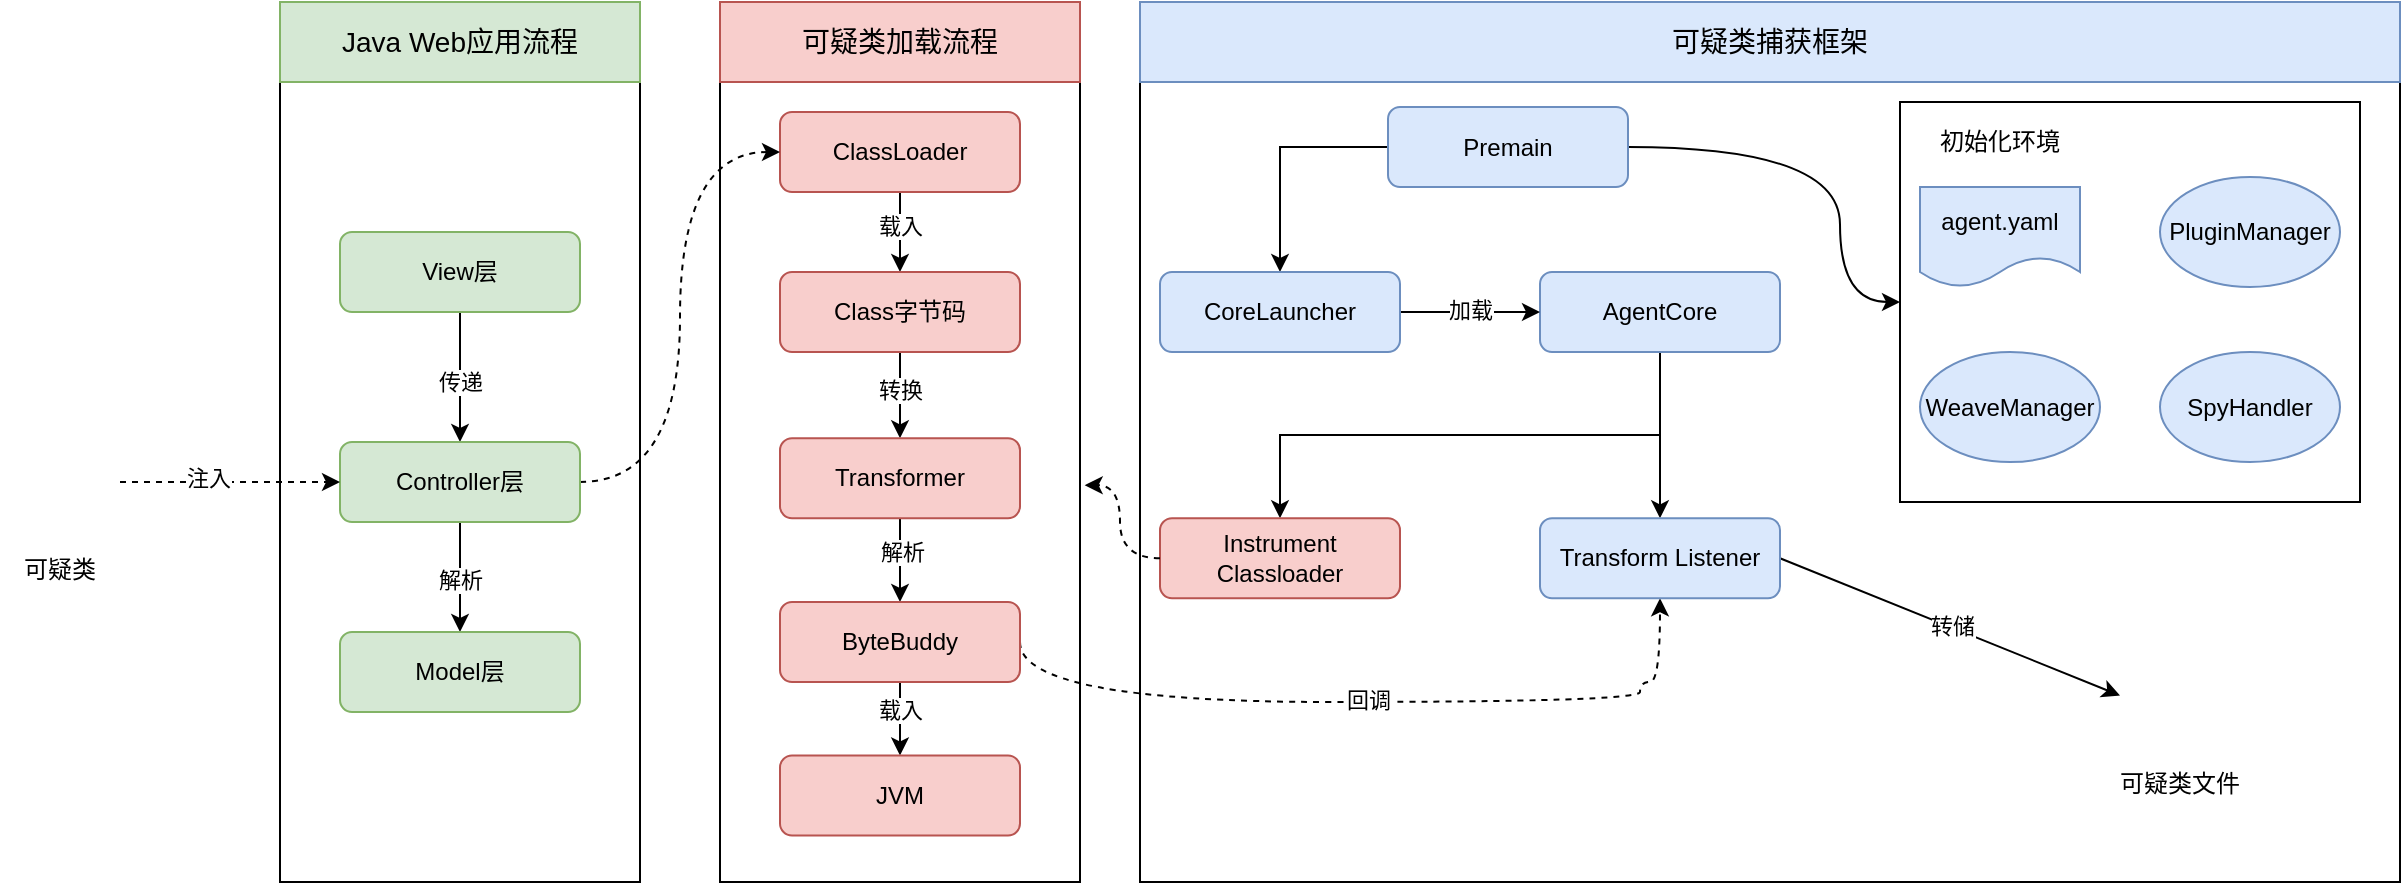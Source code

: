<mxfile version="26.1.1">
  <diagram name="第 1 页" id="BsKIpi1FPCZaXIqp289E">
    <mxGraphModel dx="2838" dy="1091" grid="1" gridSize="10" guides="1" tooltips="1" connect="1" arrows="1" fold="1" page="1" pageScale="1" pageWidth="827" pageHeight="1169" math="0" shadow="0">
      <root>
        <mxCell id="0" />
        <mxCell id="1" parent="0" />
        <mxCell id="ZmvpG405brdyFuqUziVW-1" value="" style="rounded=0;whiteSpace=wrap;html=1;" parent="1" vertex="1">
          <mxGeometry x="350" y="270" width="630" height="440" as="geometry" />
        </mxCell>
        <mxCell id="ZmvpG405brdyFuqUziVW-2" value="" style="rounded=0;whiteSpace=wrap;html=1;" parent="1" vertex="1">
          <mxGeometry x="140" y="270" width="180" height="440" as="geometry" />
        </mxCell>
        <mxCell id="ZmvpG405brdyFuqUziVW-3" value="&lt;font style=&quot;font-size: 14px;&quot;&gt;可疑类加载流程&lt;/font&gt;" style="rounded=0;whiteSpace=wrap;html=1;fillColor=#f8cecc;strokeColor=#b85450;" parent="1" vertex="1">
          <mxGeometry x="140" y="270" width="180" height="40" as="geometry" />
        </mxCell>
        <mxCell id="ZmvpG405brdyFuqUziVW-4" style="edgeStyle=orthogonalEdgeStyle;rounded=0;orthogonalLoop=1;jettySize=auto;html=1;exitX=0.5;exitY=1;exitDx=0;exitDy=0;entryX=0.5;entryY=0;entryDx=0;entryDy=0;" parent="1" source="ZmvpG405brdyFuqUziVW-5" target="ZmvpG405brdyFuqUziVW-7" edge="1">
          <mxGeometry relative="1" as="geometry" />
        </mxCell>
        <mxCell id="7a6S5qip2CbtULaV-IqG-47" value="载入" style="edgeLabel;html=1;align=center;verticalAlign=middle;resizable=0;points=[];" vertex="1" connectable="0" parent="ZmvpG405brdyFuqUziVW-4">
          <mxGeometry x="-0.187" relative="1" as="geometry">
            <mxPoint as="offset" />
          </mxGeometry>
        </mxCell>
        <mxCell id="ZmvpG405brdyFuqUziVW-5" value="ClassLoader" style="rounded=1;whiteSpace=wrap;html=1;fillColor=#f8cecc;strokeColor=#b85450;" parent="1" vertex="1">
          <mxGeometry x="170" y="325" width="120" height="40" as="geometry" />
        </mxCell>
        <mxCell id="ZmvpG405brdyFuqUziVW-6" style="edgeStyle=orthogonalEdgeStyle;rounded=0;orthogonalLoop=1;jettySize=auto;html=1;exitX=0.5;exitY=1;exitDx=0;exitDy=0;entryX=0.5;entryY=0;entryDx=0;entryDy=0;" parent="1" source="ZmvpG405brdyFuqUziVW-7" target="ZmvpG405brdyFuqUziVW-9" edge="1">
          <mxGeometry relative="1" as="geometry" />
        </mxCell>
        <mxCell id="7a6S5qip2CbtULaV-IqG-48" value="转换" style="edgeLabel;html=1;align=center;verticalAlign=middle;resizable=0;points=[];" vertex="1" connectable="0" parent="ZmvpG405brdyFuqUziVW-6">
          <mxGeometry x="-0.14" relative="1" as="geometry">
            <mxPoint as="offset" />
          </mxGeometry>
        </mxCell>
        <mxCell id="ZmvpG405brdyFuqUziVW-7" value="Class字节码" style="rounded=1;whiteSpace=wrap;html=1;fillColor=#f8cecc;strokeColor=#b85450;" parent="1" vertex="1">
          <mxGeometry x="170" y="405" width="120" height="40" as="geometry" />
        </mxCell>
        <mxCell id="ZmvpG405brdyFuqUziVW-8" style="edgeStyle=orthogonalEdgeStyle;rounded=0;orthogonalLoop=1;jettySize=auto;html=1;exitX=0.5;exitY=1;exitDx=0;exitDy=0;entryX=0.5;entryY=0;entryDx=0;entryDy=0;" parent="1" source="ZmvpG405brdyFuqUziVW-9" target="ZmvpG405brdyFuqUziVW-12" edge="1">
          <mxGeometry relative="1" as="geometry" />
        </mxCell>
        <mxCell id="7a6S5qip2CbtULaV-IqG-49" value="解析" style="edgeLabel;html=1;align=center;verticalAlign=middle;resizable=0;points=[];" vertex="1" connectable="0" parent="ZmvpG405brdyFuqUziVW-8">
          <mxGeometry x="-0.209" y="1" relative="1" as="geometry">
            <mxPoint as="offset" />
          </mxGeometry>
        </mxCell>
        <mxCell id="ZmvpG405brdyFuqUziVW-9" value="Transformer" style="rounded=1;whiteSpace=wrap;html=1;fillColor=#f8cecc;strokeColor=#b85450;" parent="1" vertex="1">
          <mxGeometry x="170" y="488.13" width="120" height="40" as="geometry" />
        </mxCell>
        <mxCell id="ZmvpG405brdyFuqUziVW-10" style="edgeStyle=orthogonalEdgeStyle;rounded=0;orthogonalLoop=1;jettySize=auto;html=1;exitX=0.5;exitY=1;exitDx=0;exitDy=0;entryX=0.5;entryY=0;entryDx=0;entryDy=0;" parent="1" source="ZmvpG405brdyFuqUziVW-12" target="ZmvpG405brdyFuqUziVW-13" edge="1">
          <mxGeometry relative="1" as="geometry" />
        </mxCell>
        <mxCell id="7a6S5qip2CbtULaV-IqG-50" value="载入" style="edgeLabel;html=1;align=center;verticalAlign=middle;resizable=0;points=[];" vertex="1" connectable="0" parent="ZmvpG405brdyFuqUziVW-10">
          <mxGeometry x="-0.263" relative="1" as="geometry">
            <mxPoint as="offset" />
          </mxGeometry>
        </mxCell>
        <mxCell id="ZmvpG405brdyFuqUziVW-11" style="edgeStyle=orthogonalEdgeStyle;rounded=0;orthogonalLoop=1;jettySize=auto;html=1;exitX=1;exitY=0.5;exitDx=0;exitDy=0;curved=1;dashed=1;entryX=0.5;entryY=1;entryDx=0;entryDy=0;" parent="1" source="ZmvpG405brdyFuqUziVW-12" target="ZmvpG405brdyFuqUziVW-34" edge="1">
          <mxGeometry relative="1" as="geometry">
            <mxPoint x="600" y="580" as="targetPoint" />
            <Array as="points">
              <mxPoint x="290" y="620" />
              <mxPoint x="600" y="620" />
              <mxPoint x="600" y="610" />
              <mxPoint x="610" y="610" />
            </Array>
          </mxGeometry>
        </mxCell>
        <mxCell id="7a6S5qip2CbtULaV-IqG-56" value="回调" style="edgeLabel;html=1;align=center;verticalAlign=middle;resizable=0;points=[];" vertex="1" connectable="0" parent="ZmvpG405brdyFuqUziVW-11">
          <mxGeometry x="0.013" y="1" relative="1" as="geometry">
            <mxPoint as="offset" />
          </mxGeometry>
        </mxCell>
        <mxCell id="ZmvpG405brdyFuqUziVW-12" value="ByteBuddy" style="rounded=1;whiteSpace=wrap;html=1;fillColor=#f8cecc;strokeColor=#b85450;" parent="1" vertex="1">
          <mxGeometry x="170" y="570" width="120" height="40" as="geometry" />
        </mxCell>
        <mxCell id="ZmvpG405brdyFuqUziVW-13" value="JVM" style="rounded=1;whiteSpace=wrap;html=1;fillColor=#f8cecc;strokeColor=#b85450;" parent="1" vertex="1">
          <mxGeometry x="170" y="646.75" width="120" height="40" as="geometry" />
        </mxCell>
        <mxCell id="ZmvpG405brdyFuqUziVW-18" value="&lt;span style=&quot;font-size: 14px;&quot;&gt;可疑类捕获框架&lt;/span&gt;" style="rounded=0;whiteSpace=wrap;html=1;fillColor=#dae8fc;strokeColor=#6c8ebf;" parent="1" vertex="1">
          <mxGeometry x="350" y="270" width="630" height="40" as="geometry" />
        </mxCell>
        <mxCell id="ZmvpG405brdyFuqUziVW-19" style="edgeStyle=orthogonalEdgeStyle;rounded=0;orthogonalLoop=1;jettySize=auto;html=1;exitX=0.5;exitY=1;exitDx=0;exitDy=0;entryX=0.5;entryY=0;entryDx=0;entryDy=0;" parent="1" source="ZmvpG405brdyFuqUziVW-21" target="ZmvpG405brdyFuqUziVW-33" edge="1">
          <mxGeometry relative="1" as="geometry" />
        </mxCell>
        <mxCell id="ZmvpG405brdyFuqUziVW-20" style="edgeStyle=orthogonalEdgeStyle;rounded=0;orthogonalLoop=1;jettySize=auto;html=1;exitX=0.5;exitY=1;exitDx=0;exitDy=0;entryX=0.5;entryY=0;entryDx=0;entryDy=0;" parent="1" source="ZmvpG405brdyFuqUziVW-21" target="ZmvpG405brdyFuqUziVW-34" edge="1">
          <mxGeometry relative="1" as="geometry" />
        </mxCell>
        <mxCell id="ZmvpG405brdyFuqUziVW-21" value="AgentCore" style="rounded=1;whiteSpace=wrap;html=1;fillColor=#dae8fc;strokeColor=#6c8ebf;" parent="1" vertex="1">
          <mxGeometry x="550" y="405" width="120" height="40" as="geometry" />
        </mxCell>
        <mxCell id="ZmvpG405brdyFuqUziVW-22" style="edgeStyle=orthogonalEdgeStyle;rounded=0;orthogonalLoop=1;jettySize=auto;html=1;exitX=0;exitY=0.5;exitDx=0;exitDy=0;entryX=0.5;entryY=0;entryDx=0;entryDy=0;" parent="1" source="ZmvpG405brdyFuqUziVW-24" target="ZmvpG405brdyFuqUziVW-26" edge="1">
          <mxGeometry relative="1" as="geometry" />
        </mxCell>
        <mxCell id="ZmvpG405brdyFuqUziVW-23" style="edgeStyle=orthogonalEdgeStyle;rounded=0;orthogonalLoop=1;jettySize=auto;html=1;exitX=1;exitY=0.5;exitDx=0;exitDy=0;entryX=0;entryY=0.5;entryDx=0;entryDy=0;curved=1;" parent="1" source="ZmvpG405brdyFuqUziVW-24" target="ZmvpG405brdyFuqUziVW-27" edge="1">
          <mxGeometry relative="1" as="geometry">
            <Array as="points">
              <mxPoint x="700" y="343" />
              <mxPoint x="700" y="420" />
            </Array>
          </mxGeometry>
        </mxCell>
        <mxCell id="ZmvpG405brdyFuqUziVW-24" value="Premain" style="rounded=1;whiteSpace=wrap;html=1;fillColor=#dae8fc;strokeColor=#6c8ebf;" parent="1" vertex="1">
          <mxGeometry x="474" y="322.5" width="120" height="40" as="geometry" />
        </mxCell>
        <mxCell id="ZmvpG405brdyFuqUziVW-25" style="edgeStyle=orthogonalEdgeStyle;rounded=0;orthogonalLoop=1;jettySize=auto;html=1;exitX=1;exitY=0.5;exitDx=0;exitDy=0;entryX=0;entryY=0.5;entryDx=0;entryDy=0;" parent="1" source="ZmvpG405brdyFuqUziVW-26" target="ZmvpG405brdyFuqUziVW-21" edge="1">
          <mxGeometry relative="1" as="geometry" />
        </mxCell>
        <mxCell id="7a6S5qip2CbtULaV-IqG-54" value="加载" style="edgeLabel;html=1;align=center;verticalAlign=middle;resizable=0;points=[];" vertex="1" connectable="0" parent="ZmvpG405brdyFuqUziVW-25">
          <mxGeometry x="-0.016" y="1" relative="1" as="geometry">
            <mxPoint as="offset" />
          </mxGeometry>
        </mxCell>
        <mxCell id="ZmvpG405brdyFuqUziVW-26" value="CoreLauncher" style="rounded=1;whiteSpace=wrap;html=1;fillColor=#dae8fc;strokeColor=#6c8ebf;" parent="1" vertex="1">
          <mxGeometry x="360" y="405" width="120" height="40" as="geometry" />
        </mxCell>
        <mxCell id="ZmvpG405brdyFuqUziVW-27" value="" style="rounded=0;whiteSpace=wrap;html=1;" parent="1" vertex="1">
          <mxGeometry x="730" y="320" width="230" height="200" as="geometry" />
        </mxCell>
        <mxCell id="ZmvpG405brdyFuqUziVW-28" value="初始化&lt;span style=&quot;background-color: transparent; color: light-dark(rgb(0, 0, 0), rgb(255, 255, 255));&quot;&gt;环境&lt;/span&gt;" style="text;html=1;align=center;verticalAlign=middle;whiteSpace=wrap;rounded=0;" parent="1" vertex="1">
          <mxGeometry x="740" y="325" width="80" height="30" as="geometry" />
        </mxCell>
        <mxCell id="ZmvpG405brdyFuqUziVW-29" value="agent.yaml" style="shape=document;whiteSpace=wrap;html=1;boundedLbl=1;fillColor=#dae8fc;strokeColor=#6c8ebf;" parent="1" vertex="1">
          <mxGeometry x="740" y="362.5" width="80" height="50" as="geometry" />
        </mxCell>
        <mxCell id="ZmvpG405brdyFuqUziVW-30" value="PluginManager" style="ellipse;whiteSpace=wrap;html=1;fillColor=#dae8fc;strokeColor=#6c8ebf;" parent="1" vertex="1">
          <mxGeometry x="860" y="357.5" width="90" height="55" as="geometry" />
        </mxCell>
        <mxCell id="ZmvpG405brdyFuqUziVW-31" value="WeaveManager" style="ellipse;whiteSpace=wrap;html=1;fillColor=#dae8fc;strokeColor=#6c8ebf;" parent="1" vertex="1">
          <mxGeometry x="740" y="445" width="90" height="55" as="geometry" />
        </mxCell>
        <mxCell id="ZmvpG405brdyFuqUziVW-32" value="SpyHandler" style="ellipse;whiteSpace=wrap;html=1;fillColor=#dae8fc;strokeColor=#6c8ebf;" parent="1" vertex="1">
          <mxGeometry x="860" y="445" width="90" height="55" as="geometry" />
        </mxCell>
        <mxCell id="ZmvpG405brdyFuqUziVW-33" value="Instrument Classloader" style="rounded=1;whiteSpace=wrap;html=1;fillColor=#f8cecc;strokeColor=#b85450;" parent="1" vertex="1">
          <mxGeometry x="360" y="528.13" width="120" height="40" as="geometry" />
        </mxCell>
        <mxCell id="7a6S5qip2CbtULaV-IqG-45" style="rounded=0;orthogonalLoop=1;jettySize=auto;html=1;exitX=1;exitY=0.5;exitDx=0;exitDy=0;entryX=0;entryY=0.5;entryDx=0;entryDy=0;" edge="1" parent="1" source="ZmvpG405brdyFuqUziVW-34" target="7a6S5qip2CbtULaV-IqG-41">
          <mxGeometry relative="1" as="geometry" />
        </mxCell>
        <mxCell id="7a6S5qip2CbtULaV-IqG-57" value="转储" style="edgeLabel;html=1;align=center;verticalAlign=middle;resizable=0;points=[];" vertex="1" connectable="0" parent="7a6S5qip2CbtULaV-IqG-45">
          <mxGeometry x="0.002" y="1" relative="1" as="geometry">
            <mxPoint as="offset" />
          </mxGeometry>
        </mxCell>
        <mxCell id="ZmvpG405brdyFuqUziVW-34" value="Transform Listener" style="rounded=1;whiteSpace=wrap;html=1;fillColor=#dae8fc;strokeColor=#6c8ebf;" parent="1" vertex="1">
          <mxGeometry x="550" y="528.13" width="120" height="40" as="geometry" />
        </mxCell>
        <mxCell id="7a6S5qip2CbtULaV-IqG-1" value="" style="rounded=0;whiteSpace=wrap;html=1;" vertex="1" parent="1">
          <mxGeometry x="-80" y="270" width="180" height="440" as="geometry" />
        </mxCell>
        <mxCell id="7a6S5qip2CbtULaV-IqG-2" value="&lt;span style=&quot;font-size: 14px;&quot;&gt;Java Web应用流程&lt;/span&gt;" style="rounded=0;whiteSpace=wrap;html=1;fillColor=#d5e8d4;strokeColor=#82b366;" vertex="1" parent="1">
          <mxGeometry x="-80" y="270" width="180" height="40" as="geometry" />
        </mxCell>
        <mxCell id="7a6S5qip2CbtULaV-IqG-5" style="edgeStyle=orthogonalEdgeStyle;rounded=0;orthogonalLoop=1;jettySize=auto;html=1;exitX=0.5;exitY=1;exitDx=0;exitDy=0;entryX=0.5;entryY=0;entryDx=0;entryDy=0;" edge="1" parent="1" source="7a6S5qip2CbtULaV-IqG-6" target="7a6S5qip2CbtULaV-IqG-8">
          <mxGeometry relative="1" as="geometry" />
        </mxCell>
        <mxCell id="7a6S5qip2CbtULaV-IqG-35" value="传递" style="edgeLabel;html=1;align=center;verticalAlign=middle;resizable=0;points=[];" vertex="1" connectable="0" parent="7a6S5qip2CbtULaV-IqG-5">
          <mxGeometry x="-0.103" y="-3" relative="1" as="geometry">
            <mxPoint x="3" y="6" as="offset" />
          </mxGeometry>
        </mxCell>
        <mxCell id="7a6S5qip2CbtULaV-IqG-6" value="View层" style="rounded=1;whiteSpace=wrap;html=1;fillColor=#d5e8d4;strokeColor=#82b366;" vertex="1" parent="1">
          <mxGeometry x="-50" y="385" width="120" height="40" as="geometry" />
        </mxCell>
        <mxCell id="7a6S5qip2CbtULaV-IqG-7" style="edgeStyle=orthogonalEdgeStyle;rounded=0;orthogonalLoop=1;jettySize=auto;html=1;exitX=0.5;exitY=1;exitDx=0;exitDy=0;entryX=0.5;entryY=0;entryDx=0;entryDy=0;" edge="1" parent="1" source="7a6S5qip2CbtULaV-IqG-8" target="7a6S5qip2CbtULaV-IqG-10">
          <mxGeometry relative="1" as="geometry" />
        </mxCell>
        <mxCell id="7a6S5qip2CbtULaV-IqG-36" value="解析" style="edgeLabel;html=1;align=center;verticalAlign=middle;resizable=0;points=[];" vertex="1" connectable="0" parent="7a6S5qip2CbtULaV-IqG-7">
          <mxGeometry x="0.036" relative="1" as="geometry">
            <mxPoint as="offset" />
          </mxGeometry>
        </mxCell>
        <mxCell id="7a6S5qip2CbtULaV-IqG-38" style="edgeStyle=orthogonalEdgeStyle;rounded=0;orthogonalLoop=1;jettySize=auto;html=1;exitX=1;exitY=0.5;exitDx=0;exitDy=0;entryX=0;entryY=0.5;entryDx=0;entryDy=0;dashed=1;curved=1;" edge="1" parent="1" source="7a6S5qip2CbtULaV-IqG-8" target="ZmvpG405brdyFuqUziVW-5">
          <mxGeometry relative="1" as="geometry" />
        </mxCell>
        <mxCell id="7a6S5qip2CbtULaV-IqG-8" value="Controller层" style="rounded=1;whiteSpace=wrap;html=1;fillColor=#d5e8d4;strokeColor=#82b366;" vertex="1" parent="1">
          <mxGeometry x="-50" y="490" width="120" height="40" as="geometry" />
        </mxCell>
        <mxCell id="7a6S5qip2CbtULaV-IqG-10" value="Model层" style="rounded=1;whiteSpace=wrap;html=1;fillColor=#d5e8d4;strokeColor=#82b366;" vertex="1" parent="1">
          <mxGeometry x="-50" y="585" width="120" height="40" as="geometry" />
        </mxCell>
        <mxCell id="7a6S5qip2CbtULaV-IqG-34" value="" style="group" vertex="1" connectable="0" parent="1">
          <mxGeometry x="-220" y="476.25" width="60" height="63.75" as="geometry" />
        </mxCell>
        <mxCell id="7a6S5qip2CbtULaV-IqG-31" value="可疑类" style="shape=image;verticalLabelPosition=bottom;labelBackgroundColor=default;verticalAlign=top;aspect=fixed;imageAspect=0;image=https://cdn-icons-png.flaticon.com/128/2920/2920277.png;" vertex="1" parent="7a6S5qip2CbtULaV-IqG-34">
          <mxGeometry y="3.75" width="60" height="60" as="geometry" />
        </mxCell>
        <mxCell id="7a6S5qip2CbtULaV-IqG-32" value="" style="shape=image;verticalLabelPosition=bottom;labelBackgroundColor=default;verticalAlign=top;aspect=fixed;imageAspect=0;image=https://cdn-icons-png.flaticon.com/128/9392/9392723.png;" vertex="1" parent="7a6S5qip2CbtULaV-IqG-34">
          <mxGeometry x="31.25" width="28.75" height="28.75" as="geometry" />
        </mxCell>
        <mxCell id="7a6S5qip2CbtULaV-IqG-37" style="edgeStyle=orthogonalEdgeStyle;rounded=0;orthogonalLoop=1;jettySize=auto;html=1;exitX=1;exitY=0.5;exitDx=0;exitDy=0;entryX=0;entryY=0.5;entryDx=0;entryDy=0;dashed=1;" edge="1" parent="1" source="7a6S5qip2CbtULaV-IqG-31" target="7a6S5qip2CbtULaV-IqG-8">
          <mxGeometry relative="1" as="geometry" />
        </mxCell>
        <mxCell id="7a6S5qip2CbtULaV-IqG-39" value="注入" style="edgeLabel;html=1;align=center;verticalAlign=middle;resizable=0;points=[];" vertex="1" connectable="0" parent="7a6S5qip2CbtULaV-IqG-37">
          <mxGeometry x="-0.199" y="2" relative="1" as="geometry">
            <mxPoint as="offset" />
          </mxGeometry>
        </mxCell>
        <mxCell id="7a6S5qip2CbtULaV-IqG-40" value="" style="group" vertex="1" connectable="0" parent="1">
          <mxGeometry x="840" y="583" width="60" height="63.75" as="geometry" />
        </mxCell>
        <mxCell id="7a6S5qip2CbtULaV-IqG-41" value="可疑类文件" style="shape=image;verticalLabelPosition=bottom;labelBackgroundColor=default;verticalAlign=top;aspect=fixed;imageAspect=0;image=https://cdn-icons-png.flaticon.com/128/2920/2920277.png;" vertex="1" parent="7a6S5qip2CbtULaV-IqG-40">
          <mxGeometry y="3.75" width="60" height="60" as="geometry" />
        </mxCell>
        <mxCell id="7a6S5qip2CbtULaV-IqG-42" value="" style="shape=image;verticalLabelPosition=bottom;labelBackgroundColor=default;verticalAlign=top;aspect=fixed;imageAspect=0;image=https://cdn-icons-png.flaticon.com/128/9392/9392723.png;" vertex="1" parent="7a6S5qip2CbtULaV-IqG-40">
          <mxGeometry x="31.25" width="28.75" height="28.75" as="geometry" />
        </mxCell>
        <mxCell id="7a6S5qip2CbtULaV-IqG-52" style="edgeStyle=orthogonalEdgeStyle;rounded=0;orthogonalLoop=1;jettySize=auto;html=1;exitX=0;exitY=0.5;exitDx=0;exitDy=0;entryX=1.013;entryY=0.549;entryDx=0;entryDy=0;entryPerimeter=0;curved=1;dashed=1;" edge="1" parent="1" source="ZmvpG405brdyFuqUziVW-33" target="ZmvpG405brdyFuqUziVW-2">
          <mxGeometry relative="1" as="geometry" />
        </mxCell>
      </root>
    </mxGraphModel>
  </diagram>
</mxfile>

